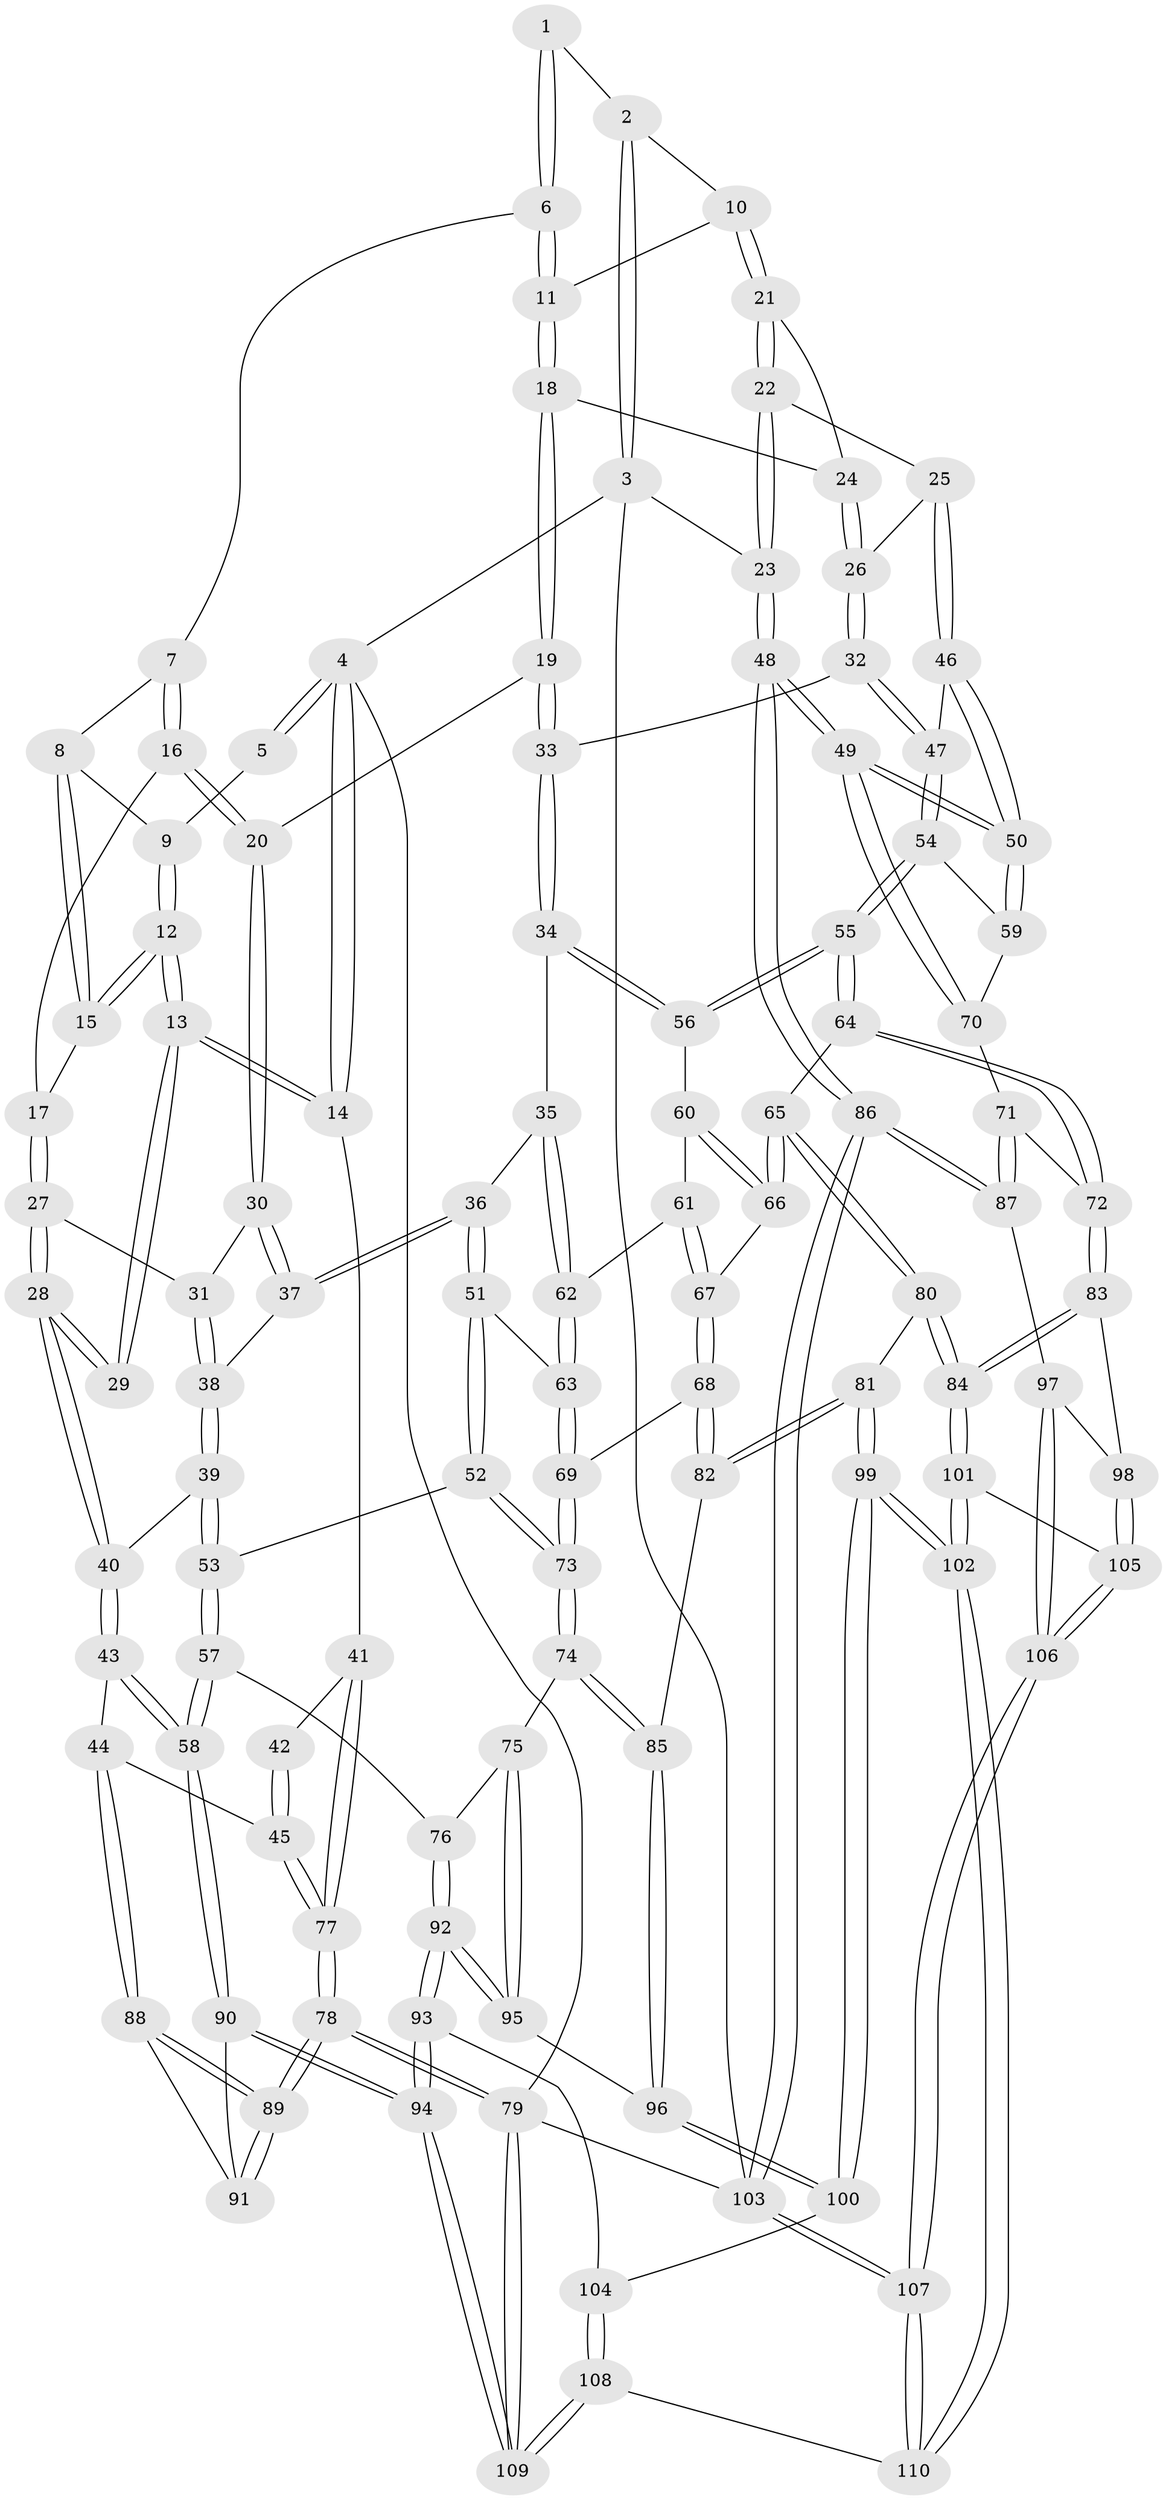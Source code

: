 // coarse degree distribution, {3: 0.12121212121212122, 5: 0.3787878787878788, 4: 0.3787878787878788, 6: 0.09090909090909091, 2: 0.015151515151515152, 7: 0.015151515151515152}
// Generated by graph-tools (version 1.1) at 2025/52/02/27/25 19:52:37]
// undirected, 110 vertices, 272 edges
graph export_dot {
graph [start="1"]
  node [color=gray90,style=filled];
  1 [pos="+0.5758477537672484+0"];
  2 [pos="+0.6971178204401772+0"];
  3 [pos="+1+0"];
  4 [pos="+0+0"];
  5 [pos="+0+0"];
  6 [pos="+0.4722240791639364+0.056887118110461515"];
  7 [pos="+0.4087754032855972+0.09584456734188604"];
  8 [pos="+0.39548933926343605+0.0982321894170307"];
  9 [pos="+0.19779530955688324+0.03525169992048609"];
  10 [pos="+0.7237525028462094+0.03951266113462864"];
  11 [pos="+0.5291058436624315+0.19775985549868297"];
  12 [pos="+0.1903983879732347+0.23399790231630926"];
  13 [pos="+0.18062310399678813+0.2561160060135466"];
  14 [pos="+0+0.2344084997047099"];
  15 [pos="+0.32750147412778324+0.1894199874911027"];
  16 [pos="+0.42770762924714506+0.27494602698825443"];
  17 [pos="+0.3993323871580103+0.2815556462211894"];
  18 [pos="+0.555437598338172+0.29046273760076624"];
  19 [pos="+0.5469798558579152+0.30378092043469007"];
  20 [pos="+0.5409110085548956+0.30684431418759933"];
  21 [pos="+0.7394983273440854+0.11250103882896625"];
  22 [pos="+1+0.1896442670129578"];
  23 [pos="+1+0.16244679397743764"];
  24 [pos="+0.7344164508695722+0.1940362106843437"];
  25 [pos="+0.851155189162662+0.33149334734687647"];
  26 [pos="+0.8391552838512617+0.3306015849541306"];
  27 [pos="+0.3135982817766025+0.34410331820044254"];
  28 [pos="+0.2584977437528479+0.3594615362652525"];
  29 [pos="+0.21529970740760784+0.3268802420389242"];
  30 [pos="+0.5283955754149796+0.3338465981494455"];
  31 [pos="+0.3916490039305281+0.3875457773806104"];
  32 [pos="+0.7457543422268853+0.44284186360119393"];
  33 [pos="+0.7071444053335495+0.46030000444982627"];
  34 [pos="+0.6784565273393969+0.5063598563929493"];
  35 [pos="+0.662715605005364+0.5205884290379377"];
  36 [pos="+0.5266712345107347+0.5455430781459156"];
  37 [pos="+0.4913085935896535+0.46244870085301404"];
  38 [pos="+0.4325187033949379+0.4534793165543419"];
  39 [pos="+0.30189470513795413+0.49779011645426335"];
  40 [pos="+0.28256680400196527+0.4945714776805392"];
  41 [pos="+0+0.4699993783659687"];
  42 [pos="+0.1903220011666311+0.3500991650093434"];
  43 [pos="+0.1827579382907713+0.6318958444031632"];
  44 [pos="+0.09087940774994098+0.6235963284322091"];
  45 [pos="+0.01207267680796148+0.5895145106421918"];
  46 [pos="+0.9367881903122776+0.48820004282759705"];
  47 [pos="+0.854159509101544+0.5578236393905638"];
  48 [pos="+1+0.5695858134048907"];
  49 [pos="+1+0.5710498833748336"];
  50 [pos="+1+0.5626346522463891"];
  51 [pos="+0.5014973425559327+0.5901908958577216"];
  52 [pos="+0.47830755413536846+0.6089761433469005"];
  53 [pos="+0.46840797662080397+0.6136857437873472"];
  54 [pos="+0.8543608571061173+0.6148081029395687"];
  55 [pos="+0.8406389345511726+0.622326577373876"];
  56 [pos="+0.793702627334437+0.6175855980754219"];
  57 [pos="+0.4052535977132417+0.6918381753191485"];
  58 [pos="+0.2502529531839185+0.7034763467919307"];
  59 [pos="+0.8623425115137459+0.6184534696119209"];
  60 [pos="+0.7627942419273139+0.635054605822662"];
  61 [pos="+0.6853499359363516+0.6360195120032205"];
  62 [pos="+0.6784702951571605+0.6243702108564513"];
  63 [pos="+0.5917539782528989+0.664201880267952"];
  64 [pos="+0.8078773626443193+0.7090396393098702"];
  65 [pos="+0.7823374757934267+0.7163339286835015"];
  66 [pos="+0.7480430590583551+0.6960581957240565"];
  67 [pos="+0.689472796152579+0.6946010444098796"];
  68 [pos="+0.6707859025618274+0.7253920051447286"];
  69 [pos="+0.6091224850083212+0.7120741295263242"];
  70 [pos="+0.9250134524787783+0.7086107441262912"];
  71 [pos="+0.9206952983261693+0.7284014145523403"];
  72 [pos="+0.8689141895984346+0.7746615106891229"];
  73 [pos="+0.5603789569768169+0.7529761393363266"];
  74 [pos="+0.5526867060236867+0.773952742457894"];
  75 [pos="+0.5498556816305868+0.7738685619613603"];
  76 [pos="+0.4251193523979104+0.7321004224622949"];
  77 [pos="+0+0.5639798281818147"];
  78 [pos="+0+1"];
  79 [pos="+0+1"];
  80 [pos="+0.7461618545398832+0.7875723196961998"];
  81 [pos="+0.6848895580215447+0.7770271055095015"];
  82 [pos="+0.6847123068066377+0.776700447925768"];
  83 [pos="+0.8554201522132486+0.8380514853283205"];
  84 [pos="+0.8101061457202096+0.8536077243607096"];
  85 [pos="+0.5562596477484352+0.7805154847862381"];
  86 [pos="+1+0.820709321257709"];
  87 [pos="+1+0.8306479507543516"];
  88 [pos="+0.08009446153578773+0.7858534524231264"];
  89 [pos="+0+0.9260220957071867"];
  90 [pos="+0.2520468371394602+0.9288524196782799"];
  91 [pos="+0.12716515531189565+0.8784103697050719"];
  92 [pos="+0.43040524845514827+0.8485384128364936"];
  93 [pos="+0.41380759442818493+0.8786930995779925"];
  94 [pos="+0.2784287575994607+0.9809627342468851"];
  95 [pos="+0.43134748015236885+0.8483190950472568"];
  96 [pos="+0.5724753003212425+0.8474380500339446"];
  97 [pos="+0.9366209339584921+0.8746955751819404"];
  98 [pos="+0.8819703077394647+0.8531726318276419"];
  99 [pos="+0.6256369721346476+0.9130067879575564"];
  100 [pos="+0.6169424862281444+0.9076351251378831"];
  101 [pos="+0.7914802868553487+0.8809583882531424"];
  102 [pos="+0.6780704251056302+1"];
  103 [pos="+1+1"];
  104 [pos="+0.5095306788236335+0.9166698979404084"];
  105 [pos="+0.865431913767436+0.9620196255992151"];
  106 [pos="+0.9418703936307469+1"];
  107 [pos="+0.959398673552173+1"];
  108 [pos="+0.4016055000011131+1"];
  109 [pos="+0.27496742860402074+1"];
  110 [pos="+0.68287392913262+1"];
  1 -- 2;
  1 -- 6;
  1 -- 6;
  2 -- 3;
  2 -- 3;
  2 -- 10;
  3 -- 4;
  3 -- 23;
  3 -- 103;
  4 -- 5;
  4 -- 5;
  4 -- 14;
  4 -- 14;
  4 -- 79;
  5 -- 9;
  6 -- 7;
  6 -- 11;
  6 -- 11;
  7 -- 8;
  7 -- 16;
  7 -- 16;
  8 -- 9;
  8 -- 15;
  8 -- 15;
  9 -- 12;
  9 -- 12;
  10 -- 11;
  10 -- 21;
  10 -- 21;
  11 -- 18;
  11 -- 18;
  12 -- 13;
  12 -- 13;
  12 -- 15;
  12 -- 15;
  13 -- 14;
  13 -- 14;
  13 -- 29;
  13 -- 29;
  14 -- 41;
  15 -- 17;
  16 -- 17;
  16 -- 20;
  16 -- 20;
  17 -- 27;
  17 -- 27;
  18 -- 19;
  18 -- 19;
  18 -- 24;
  19 -- 20;
  19 -- 33;
  19 -- 33;
  20 -- 30;
  20 -- 30;
  21 -- 22;
  21 -- 22;
  21 -- 24;
  22 -- 23;
  22 -- 23;
  22 -- 25;
  23 -- 48;
  23 -- 48;
  24 -- 26;
  24 -- 26;
  25 -- 26;
  25 -- 46;
  25 -- 46;
  26 -- 32;
  26 -- 32;
  27 -- 28;
  27 -- 28;
  27 -- 31;
  28 -- 29;
  28 -- 29;
  28 -- 40;
  28 -- 40;
  30 -- 31;
  30 -- 37;
  30 -- 37;
  31 -- 38;
  31 -- 38;
  32 -- 33;
  32 -- 47;
  32 -- 47;
  33 -- 34;
  33 -- 34;
  34 -- 35;
  34 -- 56;
  34 -- 56;
  35 -- 36;
  35 -- 62;
  35 -- 62;
  36 -- 37;
  36 -- 37;
  36 -- 51;
  36 -- 51;
  37 -- 38;
  38 -- 39;
  38 -- 39;
  39 -- 40;
  39 -- 53;
  39 -- 53;
  40 -- 43;
  40 -- 43;
  41 -- 42;
  41 -- 77;
  41 -- 77;
  42 -- 45;
  42 -- 45;
  43 -- 44;
  43 -- 58;
  43 -- 58;
  44 -- 45;
  44 -- 88;
  44 -- 88;
  45 -- 77;
  45 -- 77;
  46 -- 47;
  46 -- 50;
  46 -- 50;
  47 -- 54;
  47 -- 54;
  48 -- 49;
  48 -- 49;
  48 -- 86;
  48 -- 86;
  49 -- 50;
  49 -- 50;
  49 -- 70;
  49 -- 70;
  50 -- 59;
  50 -- 59;
  51 -- 52;
  51 -- 52;
  51 -- 63;
  52 -- 53;
  52 -- 73;
  52 -- 73;
  53 -- 57;
  53 -- 57;
  54 -- 55;
  54 -- 55;
  54 -- 59;
  55 -- 56;
  55 -- 56;
  55 -- 64;
  55 -- 64;
  56 -- 60;
  57 -- 58;
  57 -- 58;
  57 -- 76;
  58 -- 90;
  58 -- 90;
  59 -- 70;
  60 -- 61;
  60 -- 66;
  60 -- 66;
  61 -- 62;
  61 -- 67;
  61 -- 67;
  62 -- 63;
  62 -- 63;
  63 -- 69;
  63 -- 69;
  64 -- 65;
  64 -- 72;
  64 -- 72;
  65 -- 66;
  65 -- 66;
  65 -- 80;
  65 -- 80;
  66 -- 67;
  67 -- 68;
  67 -- 68;
  68 -- 69;
  68 -- 82;
  68 -- 82;
  69 -- 73;
  69 -- 73;
  70 -- 71;
  71 -- 72;
  71 -- 87;
  71 -- 87;
  72 -- 83;
  72 -- 83;
  73 -- 74;
  73 -- 74;
  74 -- 75;
  74 -- 85;
  74 -- 85;
  75 -- 76;
  75 -- 95;
  75 -- 95;
  76 -- 92;
  76 -- 92;
  77 -- 78;
  77 -- 78;
  78 -- 79;
  78 -- 79;
  78 -- 89;
  78 -- 89;
  79 -- 109;
  79 -- 109;
  79 -- 103;
  80 -- 81;
  80 -- 84;
  80 -- 84;
  81 -- 82;
  81 -- 82;
  81 -- 99;
  81 -- 99;
  82 -- 85;
  83 -- 84;
  83 -- 84;
  83 -- 98;
  84 -- 101;
  84 -- 101;
  85 -- 96;
  85 -- 96;
  86 -- 87;
  86 -- 87;
  86 -- 103;
  86 -- 103;
  87 -- 97;
  88 -- 89;
  88 -- 89;
  88 -- 91;
  89 -- 91;
  89 -- 91;
  90 -- 91;
  90 -- 94;
  90 -- 94;
  92 -- 93;
  92 -- 93;
  92 -- 95;
  92 -- 95;
  93 -- 94;
  93 -- 94;
  93 -- 104;
  94 -- 109;
  94 -- 109;
  95 -- 96;
  96 -- 100;
  96 -- 100;
  97 -- 98;
  97 -- 106;
  97 -- 106;
  98 -- 105;
  98 -- 105;
  99 -- 100;
  99 -- 100;
  99 -- 102;
  99 -- 102;
  100 -- 104;
  101 -- 102;
  101 -- 102;
  101 -- 105;
  102 -- 110;
  102 -- 110;
  103 -- 107;
  103 -- 107;
  104 -- 108;
  104 -- 108;
  105 -- 106;
  105 -- 106;
  106 -- 107;
  106 -- 107;
  107 -- 110;
  107 -- 110;
  108 -- 109;
  108 -- 109;
  108 -- 110;
}

